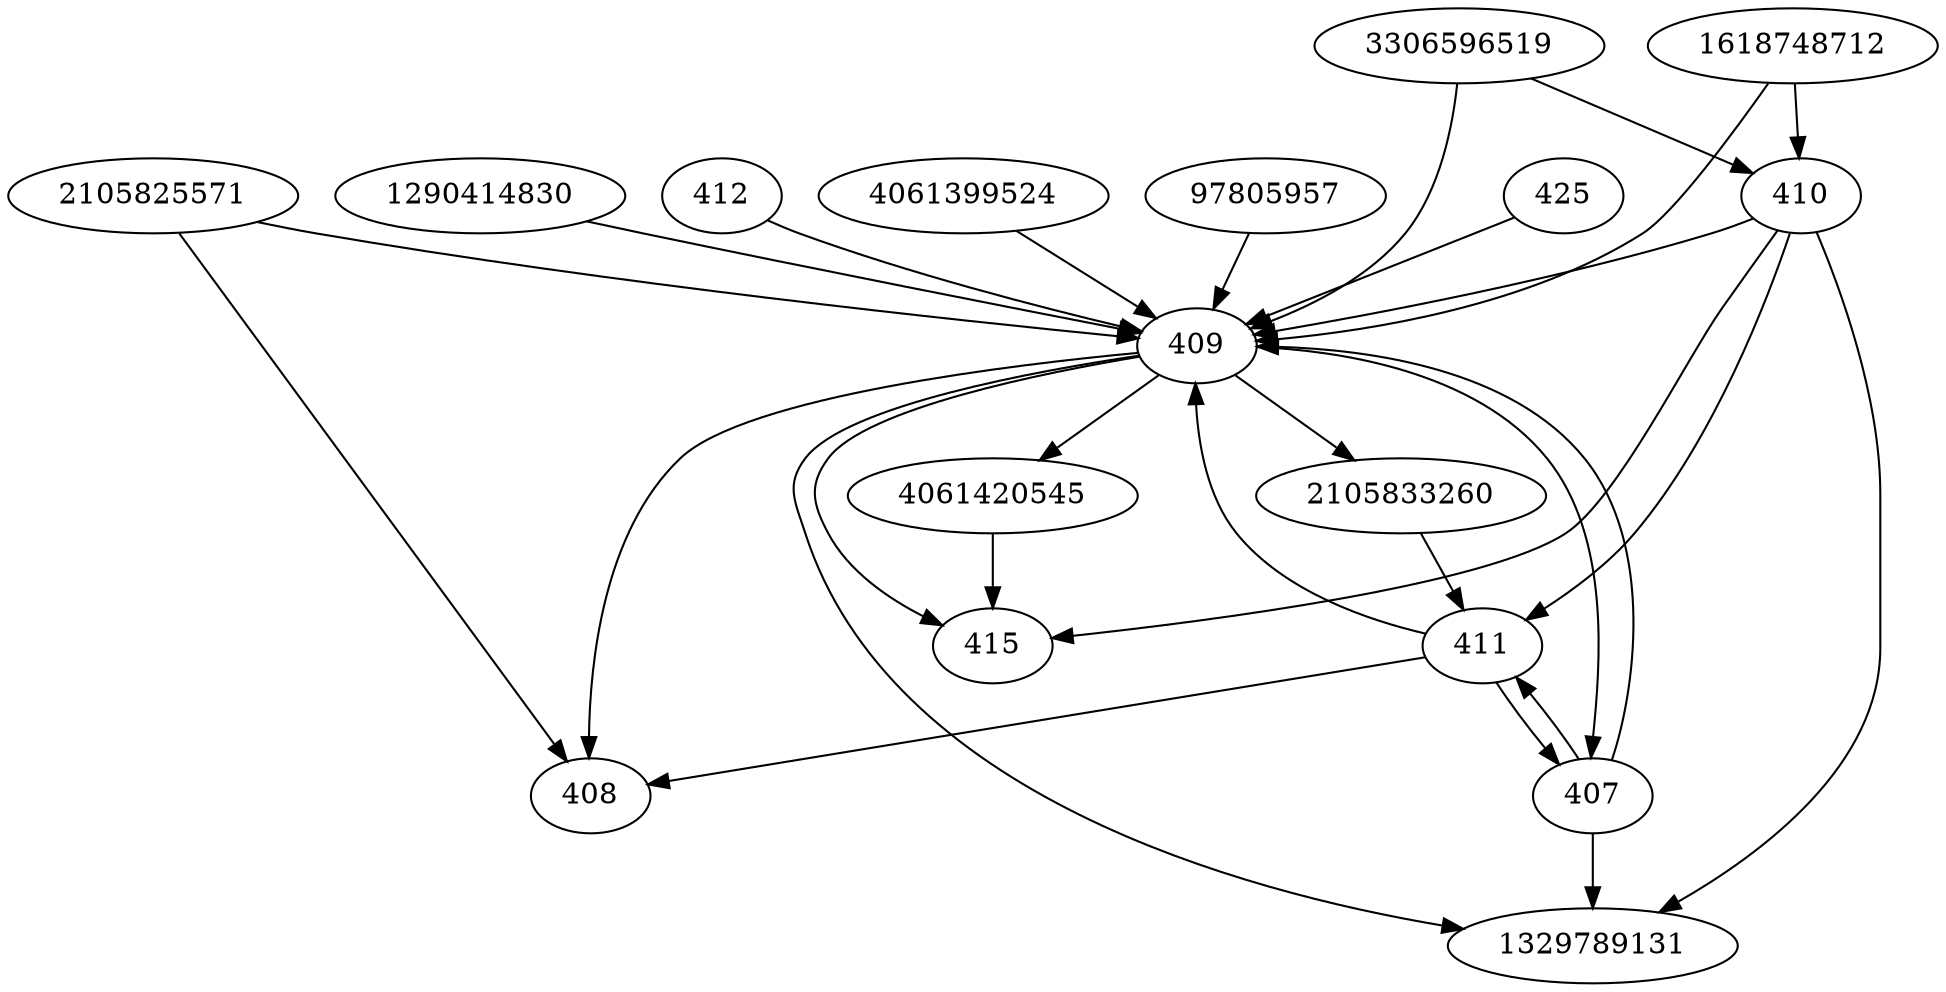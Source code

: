 strict digraph  {
4061420545;
2105825571;
4061399524;
97805957;
3306596519;
1618748712;
425;
1329789131;
2105833260;
1290414830;
407;
408;
409;
410;
411;
412;
415;
4061420545 -> 415;
2105825571 -> 408;
2105825571 -> 409;
4061399524 -> 409;
97805957 -> 409;
3306596519 -> 409;
3306596519 -> 410;
1618748712 -> 409;
1618748712 -> 410;
425 -> 409;
2105833260 -> 411;
1290414830 -> 409;
407 -> 1329789131;
407 -> 411;
407 -> 409;
409 -> 1329789131;
409 -> 407;
409 -> 415;
409 -> 408;
409 -> 4061420545;
409 -> 2105833260;
410 -> 1329789131;
410 -> 409;
410 -> 415;
410 -> 411;
411 -> 408;
411 -> 409;
411 -> 407;
412 -> 409;
}
